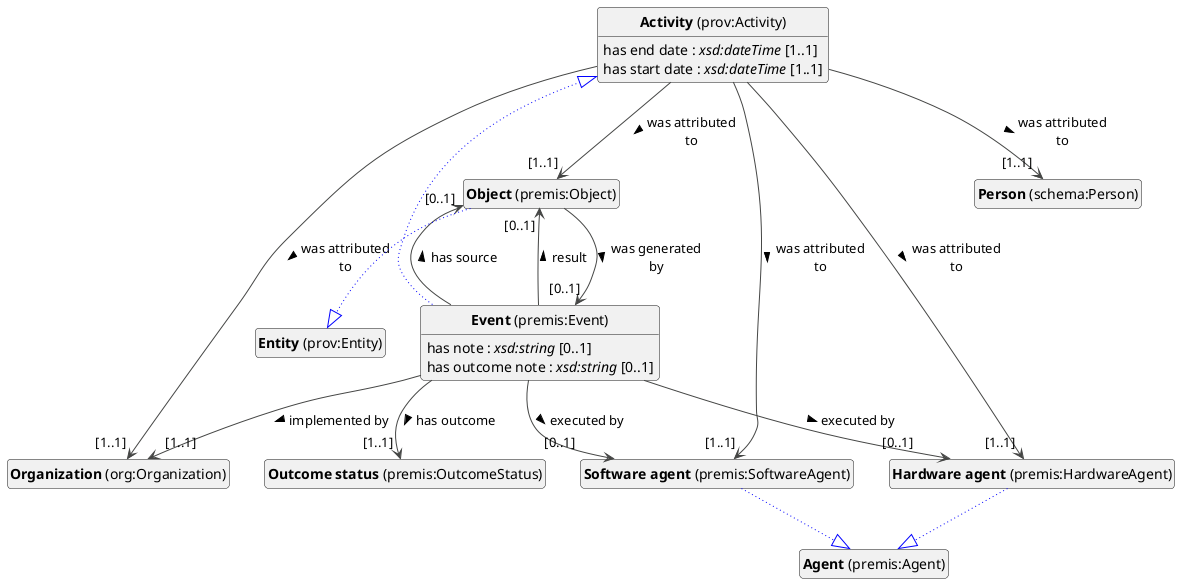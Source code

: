 @startuml
!theme vibrant
skinparam classFontSize 14
!define LIGHTORANGE
skinparam componentStyle uml2
skinparam wrapMessageWidth 100
' skinparam ArrowColor #Maroon
' Remove shadows
skinparam shadowing false
'skinparam linetype polyline
skinparam ArrowMessageAlignment left


class "<b>Activity</b> (prov:Activity)" as prov_Activity [[#prov%3AActivity]]
class "<b>Event</b> (premis:Event)" as premis_Event [[#premis%3AEvent]]
class "<b>Activity</b> (prov:Activity)" as prov_Activity [[#prov%3AActivity]]
class "<b>Object</b> (premis:Object)" as premis_Object [[#premis%3AObject]]
class "<b>Entity</b> (prov:Entity)" as prov_Entity [[#prov%3AEntity]]
class "<b>Organization</b> (org:Organization)" as org_Organization [[#org%3AOrganization]]
class "<b>Person</b> (schema:Person)" as schema_Person [[#schema%3APerson]]
class "<b>Software agent</b> (premis:SoftwareAgent)" as premis_SoftwareAgent [[#premis%3ASoftwareAgent]]
class "<b>Agent</b> (premis:Agent)" as premis_Agent [[#premis%3AAgent]]
class "<b>Hardware agent</b> (premis:HardwareAgent)" as premis_HardwareAgent [[#premis%3AHardwareAgent]]
class "<b>Agent</b> (premis:Agent)" as premis_Agent [[#premis%3AAgent]]
class "<b>Outcome status</b> (premis:OutcomeStatus)" as premis_OutcomeStatus [[#premis%3AOutcomeStatus]]


prov_Activity : has end date : <i>xsd:dateTime</i> [1..1]


prov_Activity : has start date : <i>xsd:dateTime</i> [1..1]


prov_Activity --> "[1..1]" premis_Object : was attributed to >
prov_Activity --> "[1..1]" schema_Person : was attributed to >
prov_Activity --> "[1..1]" org_Organization : was attributed to >
prov_Activity --> "[1..1]" premis_SoftwareAgent : was attributed to >
prov_Activity --> "[1..1]" premis_HardwareAgent : was attributed to >

premis_Event --|> prov_Activity #blue;line.dotted;text:blue


premis_Event --> "[0..1]" premis_SoftwareAgent : executed by >
premis_Event --> "[0..1]" premis_HardwareAgent : executed by >
premis_Event : has note : <i>xsd:string</i> [0..1]


premis_Event --> "[1..1]" premis_OutcomeStatus : has outcome >
premis_Event : has outcome note : <i>xsd:string</i> [0..1]


premis_Event --> "[0..1]" premis_Object : has source >

premis_Event --> "[1..1]" org_Organization : implemented by >

premis_Event --> "[0..1]" premis_Object : result >

premis_Object --|> prov_Entity #blue;line.dotted;text:blue


premis_Object --> "[0..1]" premis_Event : was generated by >





premis_SoftwareAgent --|> premis_Agent #blue;line.dotted;text:blue


premis_HardwareAgent --|> premis_Agent #blue;line.dotted;text:blue





hide circle
hide methods
hide empty members
@enduml


